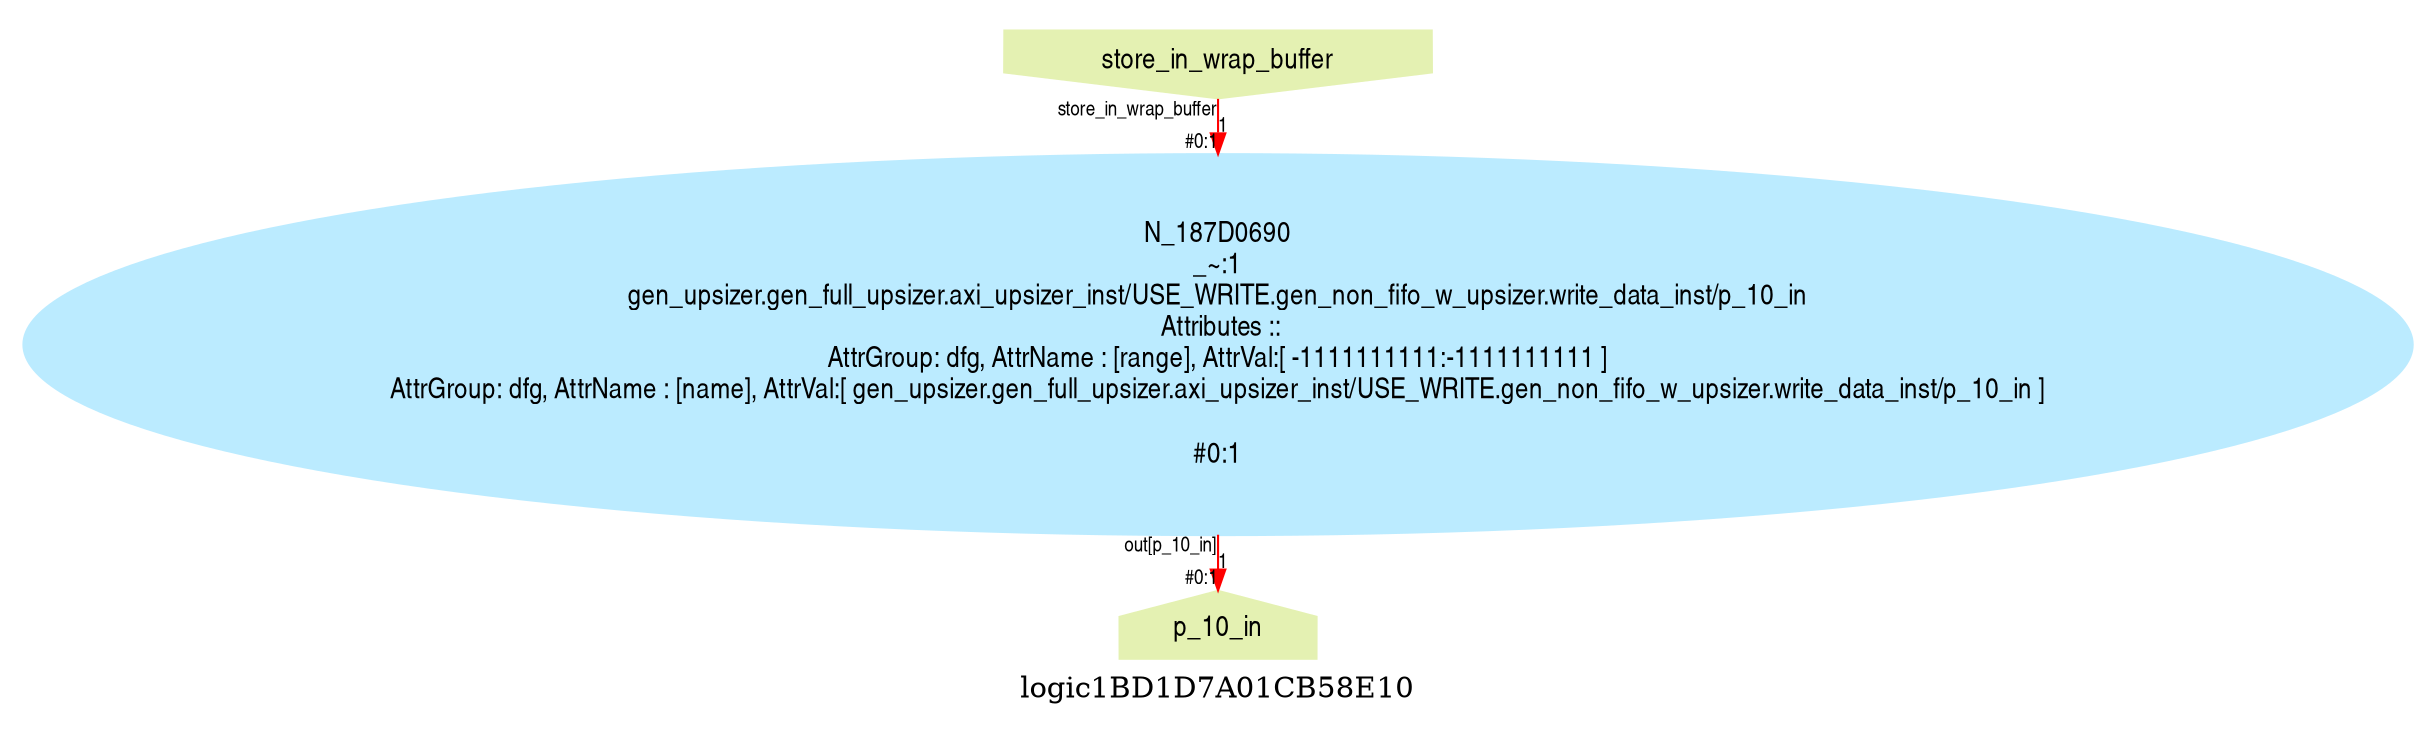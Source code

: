 digraph logic1BD1D7A01CB58E10 {
graph [label="logic1BD1D7A01CB58E10", margin="0.1,0.1", size="100,100", ranksep=0.1, splines=true];
node [style=filled, color="#ffee80", fontname=helveticanarrow];
edge [color="#ff0000", fontsize=10, fontname=helveticanarrow];
{ rank = source;logic1BD1D7A01CB58E10_store_in_wrap_buffer [label="store_in_wrap_buffer", shape=invhouse, color="#e4f1b2"];
}
{ rank = sink;logic1BD1D7A01CB58E10_p_10_in [label="p_10_in", shape=house, color="#e4f1b2"];
}
N_187D0690 [label="N_187D0690\n_~:1\ngen_upsizer.gen_full_upsizer.axi_upsizer_inst/USE_WRITE.gen_non_fifo_w_upsizer.write_data_inst/p_10_in\n Attributes ::\nAttrGroup: dfg, AttrName : [range], AttrVal:[ -1111111111:-1111111111 ]\nAttrGroup: dfg, AttrName : [name], AttrVal:[ gen_upsizer.gen_full_upsizer.axi_upsizer_inst/USE_WRITE.gen_non_fifo_w_upsizer.write_data_inst/p_10_in ]\n\n#0:1\n", color="#bbebff"];
logic1BD1D7A01CB58E10_store_in_wrap_buffer -> N_187D0690 [label="1", taillabel=<store_in_wrap_buffer>, headlabel=<in>, headlabel=<#0:1>];
N_187D0690 -> logic1BD1D7A01CB58E10_p_10_in [label="1", taillabel=<out[p_10_in]>, headlabel=<p_10_in>, headlabel=<#0:1>];
}
